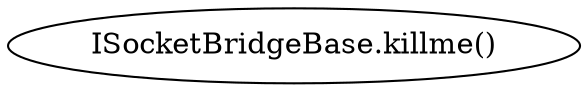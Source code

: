 digraph "" {
	graph [bb="0,0,238.21,36"];
	node [label="\N"];
	"ISocketBridgeBase.killme()"	 [height=0.5,
		pos="119.11,18",
		width=3.3085];
}
